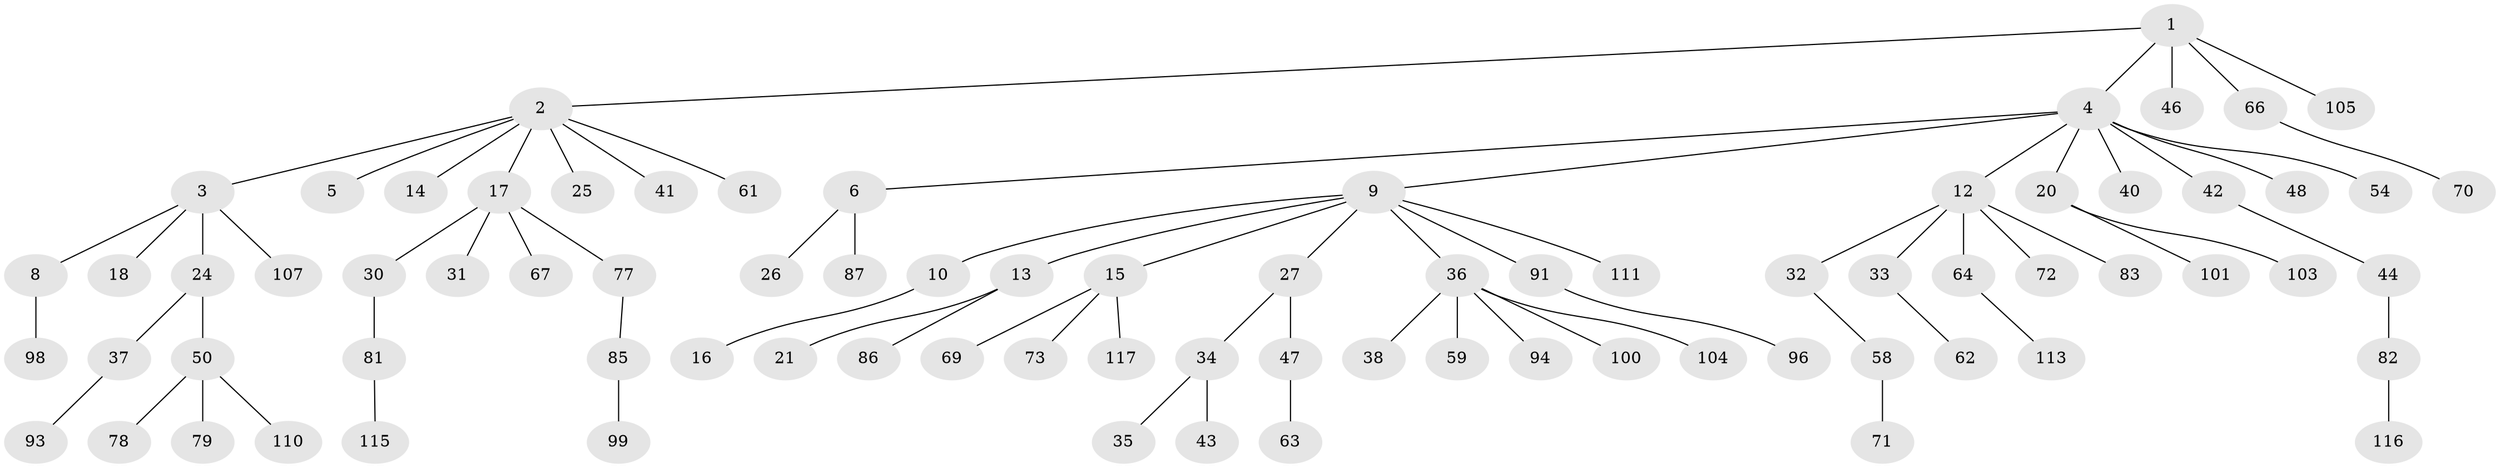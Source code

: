 // Generated by graph-tools (version 1.1) at 2025/52/02/27/25 19:52:09]
// undirected, 81 vertices, 80 edges
graph export_dot {
graph [start="1"]
  node [color=gray90,style=filled];
  1 [super="+51"];
  2 [super="+7"];
  3 [super="+28"];
  4 [super="+45"];
  5;
  6 [super="+39"];
  8;
  9 [super="+11"];
  10;
  12 [super="+19"];
  13;
  14;
  15 [super="+57"];
  16 [super="+55"];
  17 [super="+23"];
  18 [super="+22"];
  20;
  21 [super="+95"];
  24 [super="+75"];
  25 [super="+60"];
  26 [super="+56"];
  27 [super="+29"];
  30 [super="+76"];
  31 [super="+74"];
  32;
  33 [super="+90"];
  34 [super="+49"];
  35;
  36 [super="+112"];
  37 [super="+53"];
  38;
  40;
  41 [super="+52"];
  42;
  43;
  44;
  46;
  47;
  48;
  50 [super="+68"];
  54 [super="+106"];
  58 [super="+97"];
  59 [super="+80"];
  61 [super="+65"];
  62;
  63 [super="+92"];
  64;
  66;
  67;
  69;
  70 [super="+109"];
  71;
  72;
  73;
  77 [super="+84"];
  78;
  79 [super="+89"];
  81;
  82;
  83;
  85;
  86 [super="+88"];
  87;
  91;
  93 [super="+102"];
  94;
  96;
  98;
  99;
  100;
  101;
  103 [super="+108"];
  104;
  105;
  107;
  110;
  111;
  113 [super="+114"];
  115;
  116;
  117;
  1 -- 2;
  1 -- 4;
  1 -- 46;
  1 -- 66;
  1 -- 105;
  2 -- 3;
  2 -- 5;
  2 -- 25;
  2 -- 41;
  2 -- 61;
  2 -- 17;
  2 -- 14;
  3 -- 8;
  3 -- 18;
  3 -- 24;
  3 -- 107;
  4 -- 6;
  4 -- 9;
  4 -- 12;
  4 -- 20;
  4 -- 40;
  4 -- 42;
  4 -- 54;
  4 -- 48;
  6 -- 26;
  6 -- 87;
  8 -- 98;
  9 -- 10;
  9 -- 15;
  9 -- 36;
  9 -- 91;
  9 -- 111;
  9 -- 27;
  9 -- 13;
  10 -- 16;
  12 -- 33;
  12 -- 64;
  12 -- 72;
  12 -- 32;
  12 -- 83;
  13 -- 21;
  13 -- 86;
  15 -- 73;
  15 -- 69;
  15 -- 117;
  17 -- 31;
  17 -- 67;
  17 -- 77;
  17 -- 30;
  20 -- 101;
  20 -- 103;
  24 -- 37;
  24 -- 50;
  27 -- 34;
  27 -- 47;
  30 -- 81;
  32 -- 58;
  33 -- 62;
  34 -- 35;
  34 -- 43;
  36 -- 38;
  36 -- 59;
  36 -- 94;
  36 -- 100;
  36 -- 104;
  37 -- 93;
  42 -- 44;
  44 -- 82;
  47 -- 63;
  50 -- 78;
  50 -- 110;
  50 -- 79;
  58 -- 71;
  64 -- 113;
  66 -- 70;
  77 -- 85;
  81 -- 115;
  82 -- 116;
  85 -- 99;
  91 -- 96;
}
